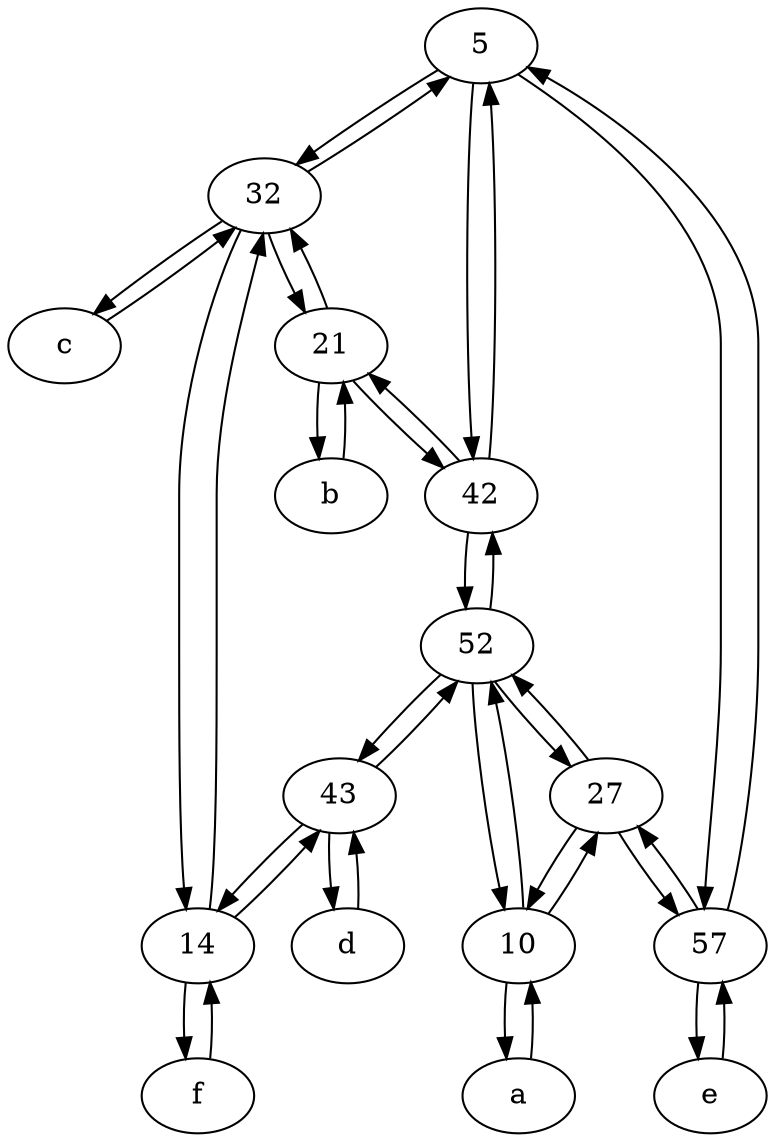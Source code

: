 digraph  {
	5;
	f [pos="15,45!"];
	21;
	14;
	d [pos="20,30!"];
	32;
	b [pos="50,20!"];
	52;
	57;
	a [pos="40,10!"];
	27;
	e [pos="30,50!"];
	43;
	c [pos="20,10!"];
	42;
	10;
	43 -> 14;
	21 -> b;
	21 -> 32;
	42 -> 5;
	5 -> 57;
	43 -> 52;
	32 -> c;
	d -> 43;
	57 -> 5;
	a -> 10;
	b -> 21;
	14 -> 43;
	32 -> 21;
	52 -> 10;
	f -> 14;
	52 -> 42;
	42 -> 21;
	5 -> 32;
	10 -> 52;
	27 -> 52;
	21 -> 42;
	5 -> 42;
	52 -> 27;
	32 -> 5;
	57 -> e;
	e -> 57;
	10 -> a;
	43 -> d;
	c -> 32;
	14 -> 32;
	10 -> 27;
	14 -> f;
	27 -> 57;
	42 -> 52;
	27 -> 10;
	32 -> 14;
	52 -> 43;
	57 -> 27;

	}